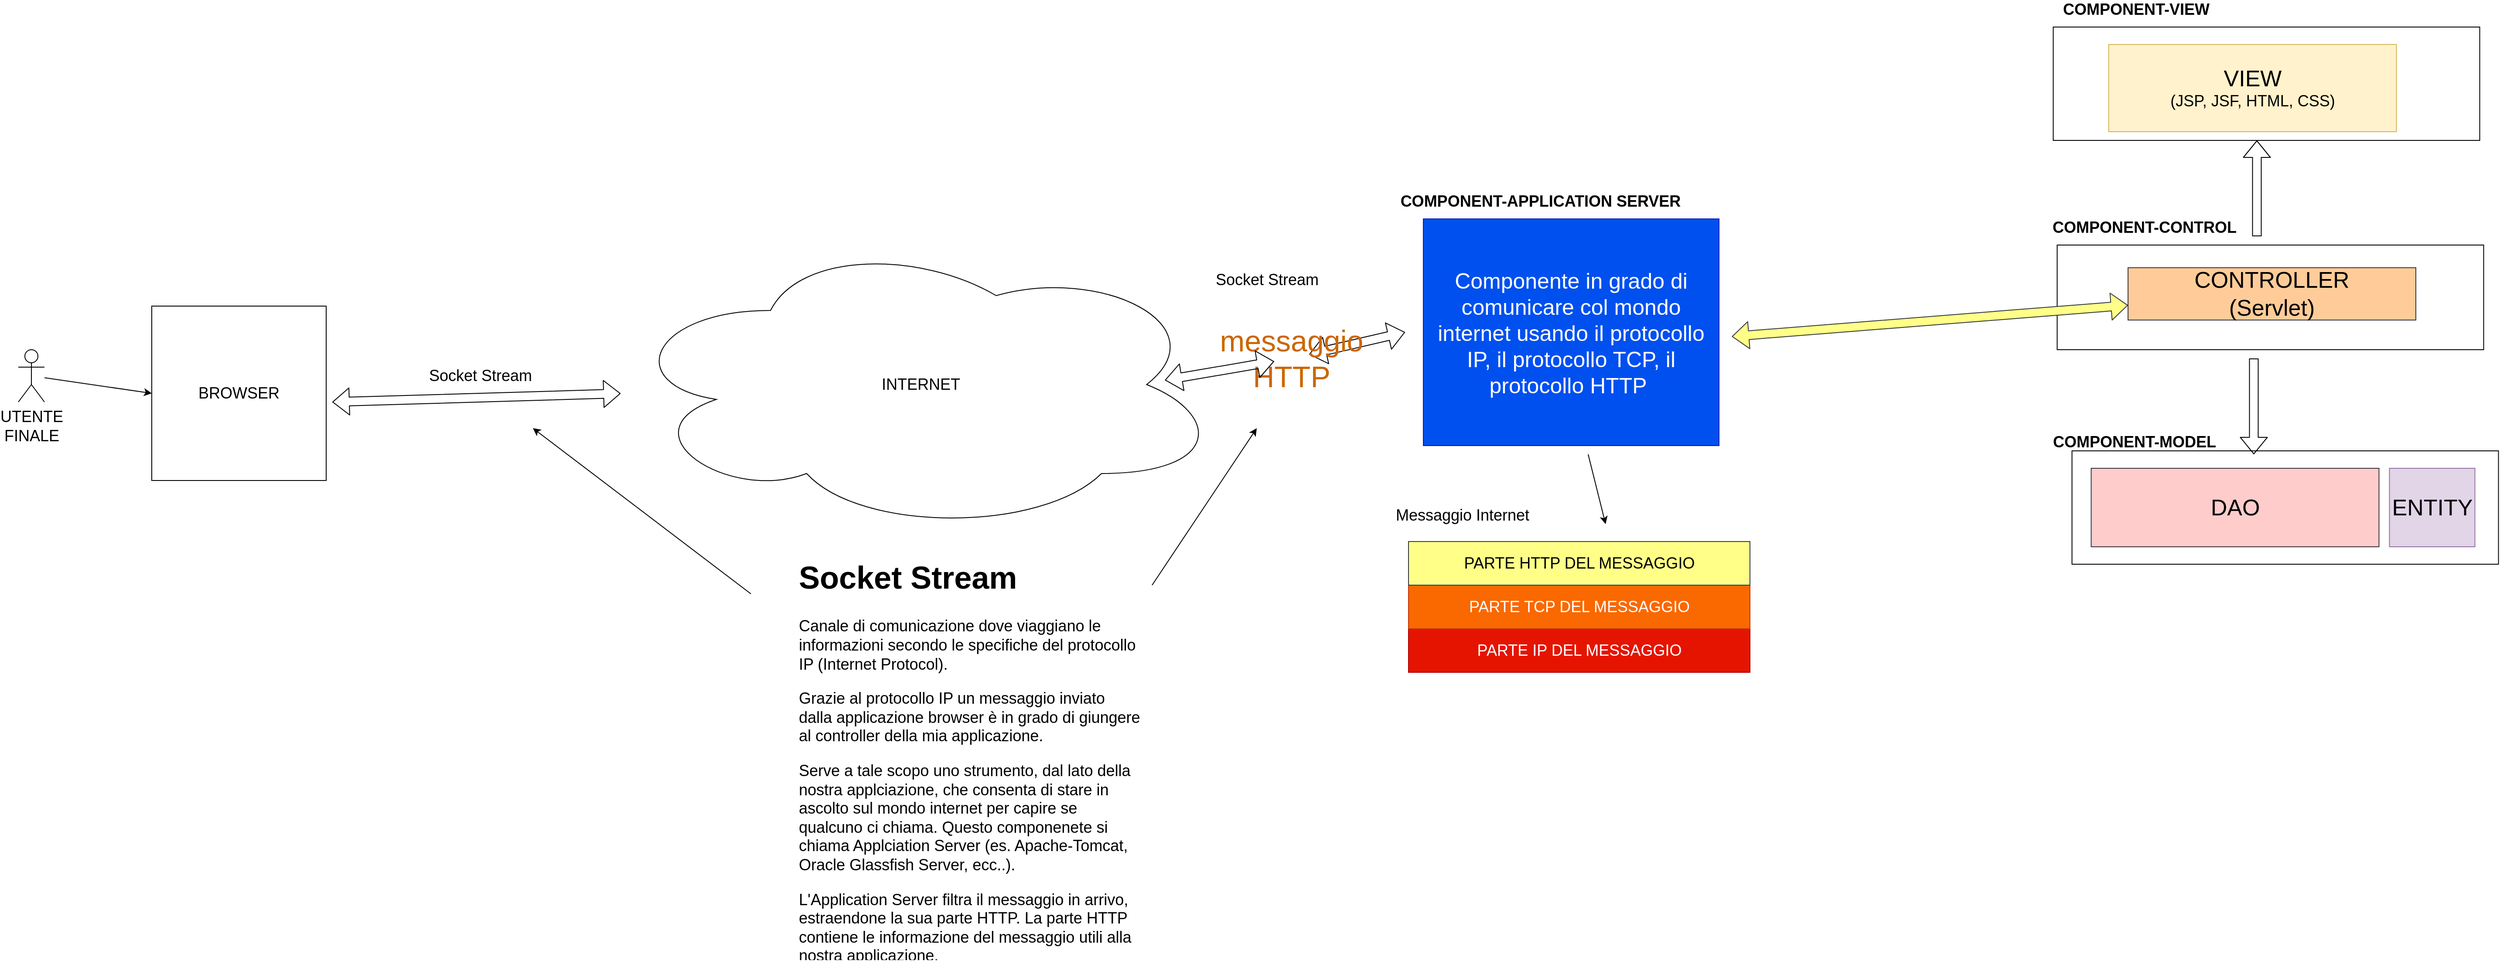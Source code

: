 <mxfile version="14.1.8" type="device"><diagram id="VVvilM2UNGD4OaI_FVj1" name="Pagina-1"><mxGraphModel dx="4616" dy="-1090" grid="1" gridSize="10" guides="1" tooltips="1" connect="1" arrows="1" fold="1" page="1" pageScale="1" pageWidth="827" pageHeight="1169" math="0" shadow="0"><root><mxCell id="0"/><mxCell id="1" parent="0"/><mxCell id="Q8mdUMQ2J8ACnrfQKvk6-1" value="INTERNET" style="ellipse;shape=cloud;whiteSpace=wrap;html=1;fontSize=18;" vertex="1" parent="1"><mxGeometry x="30" y="3800" width="690" height="340" as="geometry"/></mxCell><mxCell id="Q8mdUMQ2J8ACnrfQKvk6-2" value="BROWSER" style="whiteSpace=wrap;html=1;aspect=fixed;fontSize=18;" vertex="1" parent="1"><mxGeometry x="-507" y="3880" width="200" height="200" as="geometry"/></mxCell><mxCell id="Q8mdUMQ2J8ACnrfQKvk6-3" value="UTENTE &lt;br&gt;FINALE" style="shape=umlActor;verticalLabelPosition=bottom;verticalAlign=top;html=1;outlineConnect=0;fontSize=18;" vertex="1" parent="1"><mxGeometry x="-660" y="3930" width="30" height="60" as="geometry"/></mxCell><mxCell id="Q8mdUMQ2J8ACnrfQKvk6-4" value="" style="endArrow=classic;html=1;fontSize=18;entryX=0;entryY=0.5;entryDx=0;entryDy=0;" edge="1" parent="1" source="Q8mdUMQ2J8ACnrfQKvk6-3" target="Q8mdUMQ2J8ACnrfQKvk6-2"><mxGeometry width="50" height="50" relative="1" as="geometry"><mxPoint x="-270" y="4130" as="sourcePoint"/><mxPoint x="-220" y="4080" as="targetPoint"/></mxGeometry></mxCell><mxCell id="Q8mdUMQ2J8ACnrfQKvk6-5" value="" style="shape=flexArrow;endArrow=classic;startArrow=classic;html=1;fontSize=18;" edge="1" parent="1" target="Q8mdUMQ2J8ACnrfQKvk6-1"><mxGeometry width="50" height="50" relative="1" as="geometry"><mxPoint x="-300" y="3990.0" as="sourcePoint"/><mxPoint x="-220" y="4080" as="targetPoint"/></mxGeometry></mxCell><mxCell id="Q8mdUMQ2J8ACnrfQKvk6-6" value="" style="shape=flexArrow;endArrow=classic;startArrow=classic;html=1;fontSize=18;" edge="1" parent="1" source="Q8mdUMQ2J8ACnrfQKvk6-19"><mxGeometry width="50" height="50" relative="1" as="geometry"><mxPoint x="654.69" y="3964.9" as="sourcePoint"/><mxPoint x="930" y="3910" as="targetPoint"/></mxGeometry></mxCell><mxCell id="Q8mdUMQ2J8ACnrfQKvk6-7" value="Socket Stream" style="text;html=1;strokeColor=none;fillColor=none;align=center;verticalAlign=middle;whiteSpace=wrap;rounded=0;fontSize=18;" vertex="1" parent="1"><mxGeometry x="-240" y="3950" width="220" height="20" as="geometry"/></mxCell><mxCell id="Q8mdUMQ2J8ACnrfQKvk6-8" value="Socket Stream" style="text;html=1;strokeColor=none;fillColor=none;align=center;verticalAlign=middle;whiteSpace=wrap;rounded=0;fontSize=18;" vertex="1" parent="1"><mxGeometry x="661.75" y="3840" width="220" height="20" as="geometry"/></mxCell><mxCell id="Q8mdUMQ2J8ACnrfQKvk6-9" value="&lt;h1&gt;Socket Stream&lt;/h1&gt;&lt;p&gt;Canale di comunicazione dove viaggiano le informazioni secondo le specifiche del protocollo IP (Internet Protocol).&lt;/p&gt;&lt;p&gt;Grazie al protocollo IP un messaggio inviato dalla applicazione browser è in grado di giungere al controller della mia applicazione.&lt;/p&gt;&lt;p&gt;Serve a tale scopo uno strumento, dal lato della nostra applciazione, che consenta di stare in ascolto sul mondo internet per capire se qualcuno ci chiama. Questo componenete si chiama Applciation Server (es. Apache-Tomcat, Oracle Glassfish Server, ecc..).&lt;/p&gt;&lt;p&gt;&lt;span&gt;L'Application Server filtra il messaggio in arrivo, estraendone la sua parte HTTP. La parte HTTP contiene le informazione del messaggio utili alla nostra applicazione.&lt;/span&gt;&lt;br&gt;&lt;/p&gt;&lt;p&gt;&lt;br&gt;&lt;/p&gt;&lt;p&gt;&lt;br&gt;&lt;/p&gt;" style="text;html=1;strokeColor=none;fillColor=none;spacing=5;spacingTop=-20;whiteSpace=wrap;overflow=hidden;rounded=0;fontSize=18;" vertex="1" parent="1"><mxGeometry x="230" y="4156" width="400" height="474" as="geometry"/></mxCell><mxCell id="Q8mdUMQ2J8ACnrfQKvk6-10" value="" style="endArrow=classic;html=1;fontSize=18;" edge="1" parent="1"><mxGeometry width="50" height="50" relative="1" as="geometry"><mxPoint x="180" y="4210" as="sourcePoint"/><mxPoint x="-70" y="4020.0" as="targetPoint"/></mxGeometry></mxCell><mxCell id="Q8mdUMQ2J8ACnrfQKvk6-11" value="" style="endArrow=classic;html=1;fontSize=18;" edge="1" parent="1"><mxGeometry width="50" height="50" relative="1" as="geometry"><mxPoint x="640" y="4200" as="sourcePoint"/><mxPoint x="760" y="4020.0" as="targetPoint"/></mxGeometry></mxCell><mxCell id="Q8mdUMQ2J8ACnrfQKvk6-12" value="&lt;font style=&quot;font-size: 25px&quot;&gt;Componente in grado di comunicare col mondo internet usando il protocollo IP, il protocollo TCP, il protocollo HTTP&amp;nbsp;&lt;/font&gt;" style="rounded=0;whiteSpace=wrap;html=1;fillColor=#0050ef;strokeColor=#001DBC;fontColor=#ffffff;" vertex="1" parent="1"><mxGeometry x="951" y="3780" width="339" height="260" as="geometry"/></mxCell><mxCell id="Q8mdUMQ2J8ACnrfQKvk6-13" value="COMPONENT-APPLICATION SERVER" style="text;html=1;strokeColor=none;fillColor=none;align=center;verticalAlign=middle;whiteSpace=wrap;rounded=0;fontSize=18;fontStyle=1" vertex="1" parent="1"><mxGeometry x="921" y="3750" width="329" height="20" as="geometry"/></mxCell><mxCell id="Q8mdUMQ2J8ACnrfQKvk6-14" value="PARTE IP DEL MESSAGGIO&lt;span style=&quot;color: rgba(0 , 0 , 0 , 0) ; font-family: monospace ; font-size: 0px&quot;&gt;%3CmxGraphModel%3E%3Croot%3E%3CmxCell%20id%3D%220%22%2F%3E%3CmxCell%20id%3D%221%22%20parent%3D%220%22%2F%3E%3CmxCell%20id%3D%222%22%20value%3D%22%22%20style%3D%22rounded%3D0%3BwhiteSpace%3Dwrap%3Bhtml%3D1%3B%22%20vertex%3D%221%22%20parent%3D%221%22%3E%3CmxGeometry%20x%3D%22843.5%22%20y%3D%224190%22%20width%3D%22489%22%20height%3D%22290%22%20as%3D%22geometry%22%2F%3E%3C%2FmxCell%3E%3CmxCell%20id%3D%223%22%20value%3D%22COMPONENT-CONTROL%22%20style%3D%22text%3Bhtml%3D1%3BstrokeColor%3Dnone%3BfillColor%3Dnone%3Balign%3Dcenter%3BverticalAlign%3Dmiddle%3BwhiteSpace%3Dwrap%3Brounded%3D0%3BfontSize%3D18%3BfontStyle%3D1%22%20vertex%3D%221%22%20parent%3D%221%22%3E%3CmxGeometry%20x%3D%22814.5%22%20y%3D%224160%22%20width%3D%22258%22%20height%3D%2220%22%20as%3D%22geometry%22%2F%3E%3C%2FmxCell%3E%3C%2Froot%3E%3C%2FmxGraphModel%3E&lt;/span&gt;" style="rounded=0;whiteSpace=wrap;html=1;fontSize=18;fillColor=#e51400;strokeColor=#B20000;fontColor=#ffffff;" vertex="1" parent="1"><mxGeometry x="934" y="4250" width="391.5" height="50" as="geometry"/></mxCell><mxCell id="Q8mdUMQ2J8ACnrfQKvk6-15" value="Messaggio Internet" style="text;html=1;strokeColor=none;fillColor=none;align=center;verticalAlign=middle;whiteSpace=wrap;rounded=0;fontSize=18;" vertex="1" parent="1"><mxGeometry x="896.5" y="4110" width="198" height="20" as="geometry"/></mxCell><mxCell id="Q8mdUMQ2J8ACnrfQKvk6-16" value="" style="endArrow=classic;html=1;fontSize=18;" edge="1" parent="1"><mxGeometry width="50" height="50" relative="1" as="geometry"><mxPoint x="1140" y="4050" as="sourcePoint"/><mxPoint x="1160" y="4130" as="targetPoint"/></mxGeometry></mxCell><mxCell id="Q8mdUMQ2J8ACnrfQKvk6-17" value="PARTE TCP DEL MESSAGGIO&lt;span style=&quot;color: rgba(0 , 0 , 0 , 0) ; font-family: monospace ; font-size: 0px&quot;&gt;%3CmxGraphModel%3E%3Croot%3E%3CmxCell%20id%3D%220%22%2F%3E%3CmxCell%20id%3D%221%22%20parent%3D%220%22%2F%3E%3CmxCell%20id%3D%222%22%20value%3D%22%22%20style%3D%22rounded%3D0%3BwhiteSpace%3Dwrap%3Bhtml%3D1%3B%22%20vertex%3D%221%22%20parent%3D%221%22%3E%3CmxGeometry%20x%3D%22843.5%22%20y%3D%224190%22%20width%3D%22489%22%20height%3D%22290%22%20as%3D%22geometry%22%2F%3E%3C%2FmxCell%3E%3CmxCell%20id%3D%223%22%20value%3D%22COMPONENT-CONTROL%22%20style%3D%22text%3Bhtml%3D1%3BstrokeColor%3Dnone%3BfillColor%3Dnone%3Balign%3Dcenter%3BverticalAlign%3Dmiddle%3BwhiteSpace%3Dwrap%3Brounded%3D0%3BfontSize%3D18%3BfontStyle%3D1%22%20vertex%3D%221%22%20parent%3D%221%22%3E%3CmxGeometry%20x%3D%22814.5%22%20y%3D%224160%22%20width%3D%22258%22%20height%3D%2220%22%20as%3D%22geometry%22%2F%3E%3C%2FmxCell%3E%3C%2Froot%3E%3C%2FmxGraphModel%3E&lt;/span&gt;" style="rounded=0;whiteSpace=wrap;html=1;fontSize=18;fillColor=#fa6800;strokeColor=#C73500;fontColor=#ffffff;" vertex="1" parent="1"><mxGeometry x="934" y="4200" width="391.5" height="50" as="geometry"/></mxCell><mxCell id="Q8mdUMQ2J8ACnrfQKvk6-18" value="PARTE HTTP DEL MESSAGGIO&lt;span style=&quot;color: rgba(0 , 0 , 0 , 0) ; font-family: monospace ; font-size: 0px&quot;&gt;%3CmxGraphModel%3E%3Croot%3E%3CmxCell%20id%3D%220%22%2F%3E%3CmxCell%20id%3D%221%22%20parent%3D%220%22%2F%3E%3CmxCell%20id%3D%222%22%20value%3D%22%22%20style%3D%22rounded%3D0%3BwhiteSpace%3Dwrap%3Bhtml%3D1%3B%22%20vertex%3D%221%22%20parent%3D%221%22%3E%3CmxGeometry%20x%3D%22843.5%22%20y%3D%224190%22%20width%3D%22489%22%20height%3D%22290%22%20as%3D%22geometry%22%2F%3E%3C%2FmxCell%3E%3CmxCell%20id%3D%223%22%20value%3D%22COMPONENT-CONTROL%22%20style%3D%22text%3Bhtml%3D1%3BstrokeColor%3Dnone%3BfillColor%3Dnone%3Balign%3Dcenter%3BverticalAlign%3Dmiddle%3BwhiteSpace%3Dwrap%3Brounded%3D0%3BfontSize%3D18%3BfontStyle%3D1%22%20vertex%3D%221%22%20parent%3D%221%22%3E%3CmxGeometry%20x%3D%22814.5%22%20y%3D%224160%22%20width%3D%22258%22%20height%3D%2220%22%20as%3D%22geometry%22%2F%3E%3C%2FmxCell%3E%3C%2Froot%3E%3C%2FmxGraphModel%3E&lt;/span&gt;" style="rounded=0;whiteSpace=wrap;html=1;fontSize=18;fillColor=#ffff88;strokeColor=#36393d;" vertex="1" parent="1"><mxGeometry x="934" y="4150" width="391.5" height="50" as="geometry"/></mxCell><mxCell id="Q8mdUMQ2J8ACnrfQKvk6-19" value="messaggio&lt;br style=&quot;font-size: 34px;&quot;&gt;HTTP" style="text;html=1;strokeColor=none;fillColor=none;align=center;verticalAlign=middle;whiteSpace=wrap;rounded=0;fontSize=34;fontColor=#CC6600;" vertex="1" parent="1"><mxGeometry x="780" y="3930" width="40" height="20" as="geometry"/></mxCell><mxCell id="Q8mdUMQ2J8ACnrfQKvk6-20" value="" style="shape=flexArrow;endArrow=classic;startArrow=classic;html=1;fontSize=18;" edge="1" parent="1" target="Q8mdUMQ2J8ACnrfQKvk6-19"><mxGeometry width="50" height="50" relative="1" as="geometry"><mxPoint x="654.69" y="3964.9" as="sourcePoint"/><mxPoint x="930" y="3910" as="targetPoint"/></mxGeometry></mxCell><mxCell id="Q8mdUMQ2J8ACnrfQKvk6-21" value="" style="rounded=0;whiteSpace=wrap;html=1;" vertex="1" parent="1"><mxGeometry x="1694.75" y="4046" width="489" height="130" as="geometry"/></mxCell><mxCell id="Q8mdUMQ2J8ACnrfQKvk6-22" value="" style="rounded=0;whiteSpace=wrap;html=1;" vertex="1" parent="1"><mxGeometry x="1673.25" y="3560" width="489" height="130" as="geometry"/></mxCell><mxCell id="Q8mdUMQ2J8ACnrfQKvk6-23" value="" style="rounded=0;whiteSpace=wrap;html=1;" vertex="1" parent="1"><mxGeometry x="1677.75" y="3810" width="489" height="120" as="geometry"/></mxCell><mxCell id="Q8mdUMQ2J8ACnrfQKvk6-24" value="&lt;font&gt;&lt;span style=&quot;font-size: 26px&quot;&gt;VIEW &lt;/span&gt;&lt;br&gt;&lt;font style=&quot;font-size: 18px&quot;&gt;(JSP, JSF, HTML, CSS)&lt;/font&gt;&lt;/font&gt;" style="rounded=0;whiteSpace=wrap;html=1;fillColor=#fff2cc;strokeColor=#d6b656;" vertex="1" parent="1"><mxGeometry x="1736.75" y="3580" width="330" height="100" as="geometry"/></mxCell><mxCell id="Q8mdUMQ2J8ACnrfQKvk6-25" value="" style="shape=flexArrow;endArrow=classic;html=1;" edge="1" parent="1"><mxGeometry width="50" height="50" relative="1" as="geometry"><mxPoint x="1906.75" y="3800" as="sourcePoint"/><mxPoint x="1906.75" y="3690" as="targetPoint"/></mxGeometry></mxCell><mxCell id="Q8mdUMQ2J8ACnrfQKvk6-26" value="&lt;font style=&quot;font-size: 26px&quot;&gt;CONTROLLER&lt;br&gt;(Servlet)&lt;br&gt;&lt;/font&gt;" style="rounded=0;whiteSpace=wrap;html=1;fillColor=#ffcc99;strokeColor=#36393d;" vertex="1" parent="1"><mxGeometry x="1759" y="3836" width="330" height="60" as="geometry"/></mxCell><mxCell id="Q8mdUMQ2J8ACnrfQKvk6-27" value="" style="shape=flexArrow;endArrow=classic;html=1;" edge="1" parent="1"><mxGeometry width="50" height="50" relative="1" as="geometry"><mxPoint x="1903.25" y="3940.0" as="sourcePoint"/><mxPoint x="1903.25" y="4050" as="targetPoint"/></mxGeometry></mxCell><mxCell id="Q8mdUMQ2J8ACnrfQKvk6-28" value="&lt;font style=&quot;font-size: 26px&quot;&gt;DAO&lt;/font&gt;" style="rounded=0;whiteSpace=wrap;html=1;fillColor=#ffcccc;strokeColor=#36393d;" vertex="1" parent="1"><mxGeometry x="1716.75" y="4066" width="330" height="90" as="geometry"/></mxCell><mxCell id="Q8mdUMQ2J8ACnrfQKvk6-29" value="&lt;font style=&quot;font-size: 26px&quot;&gt;ENTITY&lt;/font&gt;" style="rounded=0;whiteSpace=wrap;html=1;fillColor=#e1d5e7;strokeColor=#9673a6;" vertex="1" parent="1"><mxGeometry x="2058.75" y="4066" width="98" height="90" as="geometry"/></mxCell><mxCell id="Q8mdUMQ2J8ACnrfQKvk6-30" value="COMPONENT-VIEW" style="text;html=1;strokeColor=none;fillColor=none;align=center;verticalAlign=middle;whiteSpace=wrap;rounded=0;fontSize=18;fontStyle=1" vertex="1" parent="1"><mxGeometry x="1669.75" y="3530" width="197" height="20" as="geometry"/></mxCell><mxCell id="Q8mdUMQ2J8ACnrfQKvk6-31" value="COMPONENT-CONTROL" style="text;html=1;strokeColor=none;fillColor=none;align=center;verticalAlign=middle;whiteSpace=wrap;rounded=0;fontSize=18;fontStyle=1" vertex="1" parent="1"><mxGeometry x="1648.75" y="3780" width="258" height="20" as="geometry"/></mxCell><mxCell id="Q8mdUMQ2J8ACnrfQKvk6-32" value="COMPONENT-MODEL" style="text;html=1;strokeColor=none;fillColor=none;align=center;verticalAlign=middle;whiteSpace=wrap;rounded=0;fontSize=18;fontStyle=1" vertex="1" parent="1"><mxGeometry x="1667.75" y="4026" width="197" height="20" as="geometry"/></mxCell><mxCell id="Q8mdUMQ2J8ACnrfQKvk6-33" value="" style="shape=flexArrow;endArrow=classic;startArrow=classic;html=1;fontSize=18;fillColor=#ffff88;strokeColor=#36393d;" edge="1" parent="1" target="Q8mdUMQ2J8ACnrfQKvk6-26"><mxGeometry width="50" height="50" relative="1" as="geometry"><mxPoint x="1304.69" y="3914.9" as="sourcePoint"/><mxPoint x="1708.25" y="3860" as="targetPoint"/></mxGeometry></mxCell></root></mxGraphModel></diagram></mxfile>